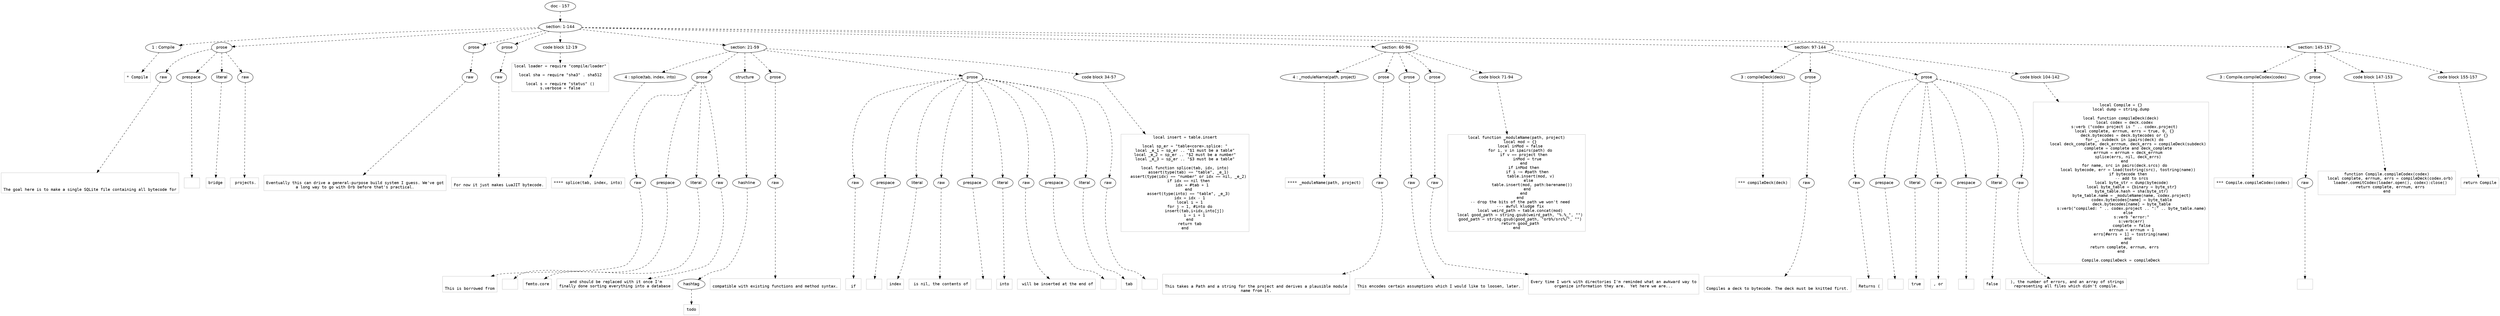 digraph lpegNode {

node [fontname=Helvetica]
edge [style=dashed]

doc_0 [label="doc - 157"]


doc_0 -> { section_1}
{rank=same; section_1}

section_1 [label="section: 1-144"]


// END RANK doc_0

section_1 -> { header_2 prose_3 prose_4 prose_5 codeblock_6 section_7 section_8 section_9 section_10}
{rank=same; header_2 prose_3 prose_4 prose_5 codeblock_6 section_7 section_8 section_9 section_10}

header_2 [label="1 : Compile"]

prose_3 [label="prose"]

prose_4 [label="prose"]

prose_5 [label="prose"]

codeblock_6 [label="code block 12-19"]

section_7 [label="section: 21-59"]

section_8 [label="section: 60-96"]

section_9 [label="section: 97-144"]

section_10 [label="section: 145-157"]


// END RANK section_1

header_2 -> leaf_11
leaf_11  [color=Gray,shape=rectangle,fontname=Inconsolata,label="* Compile"]
// END RANK header_2

prose_3 -> { raw_12 prespace_13 literal_14 raw_15}
{rank=same; raw_12 prespace_13 literal_14 raw_15}

raw_12 [label="raw"]

prespace_13 [label="prespace"]

literal_14 [label="literal"]

raw_15 [label="raw"]


// END RANK prose_3

raw_12 -> leaf_16
leaf_16  [color=Gray,shape=rectangle,fontname=Inconsolata,label="


The goal here is to make a single SQLite file containing all bytecode for"]
// END RANK raw_12

prespace_13 -> leaf_17
leaf_17  [color=Gray,shape=rectangle,fontname=Inconsolata,label=""]
// END RANK prespace_13

literal_14 -> leaf_18
leaf_18  [color=Gray,shape=rectangle,fontname=Inconsolata,label="bridge"]
// END RANK literal_14

raw_15 -> leaf_19
leaf_19  [color=Gray,shape=rectangle,fontname=Inconsolata,label=" projects.
"]
// END RANK raw_15

prose_4 -> { raw_20}
{rank=same; raw_20}

raw_20 [label="raw"]


// END RANK prose_4

raw_20 -> leaf_21
leaf_21  [color=Gray,shape=rectangle,fontname=Inconsolata,label="
Eventually this can drive a general-purpose build system I guess. We've got
a long way to go with Orb before that's practical.
"]
// END RANK raw_20

prose_5 -> { raw_22}
{rank=same; raw_22}

raw_22 [label="raw"]


// END RANK prose_5

raw_22 -> leaf_23
leaf_23  [color=Gray,shape=rectangle,fontname=Inconsolata,label="
For now it just makes LuaJIT bytecode.
"]
// END RANK raw_22

codeblock_6 -> leaf_24
leaf_24  [color=Gray,shape=rectangle,fontname=Inconsolata,label="local loader = require \"compile/loader\"

local sha = require \"sha3\" . sha512

local s = require \"status\" ()
s.verbose = false"]
// END RANK codeblock_6

section_7 -> { header_25 prose_26 structure_27 prose_28 prose_29 codeblock_30}
{rank=same; header_25 prose_26 structure_27 prose_28 prose_29 codeblock_30}

header_25 [label="4 : splice(tab, index, into)"]

prose_26 [label="prose"]

structure_27 [label="structure"]

prose_28 [label="prose"]

prose_29 [label="prose"]

codeblock_30 [label="code block 34-57"]


// END RANK section_7

header_25 -> leaf_31
leaf_31  [color=Gray,shape=rectangle,fontname=Inconsolata,label="**** splice(tab, index, into)"]
// END RANK header_25

prose_26 -> { raw_32 prespace_33 literal_34 raw_35}
{rank=same; raw_32 prespace_33 literal_34 raw_35}

raw_32 [label="raw"]

prespace_33 [label="prespace"]

literal_34 [label="literal"]

raw_35 [label="raw"]


// END RANK prose_26

raw_32 -> leaf_36
leaf_36  [color=Gray,shape=rectangle,fontname=Inconsolata,label="

This is borrowed from"]
// END RANK raw_32

prespace_33 -> leaf_37
leaf_37  [color=Gray,shape=rectangle,fontname=Inconsolata,label=" "]
// END RANK prespace_33

literal_34 -> leaf_38
leaf_38  [color=Gray,shape=rectangle,fontname=Inconsolata,label="femto.core"]
// END RANK literal_34

raw_35 -> leaf_39
leaf_39  [color=Gray,shape=rectangle,fontname=Inconsolata,label=" and should be replaced with it once I'm
finally done sorting everything into a database
"]
// END RANK raw_35

structure_27 -> { hashline_40}
{rank=same; hashline_40}

hashline_40 [label="hashline"]


// END RANK structure_27

hashline_40 -> { hashtag_41}
{rank=same; hashtag_41}

hashtag_41 [label="hashtag"]


// END RANK hashline_40

hashtag_41 -> leaf_42
leaf_42  [color=Gray,shape=rectangle,fontname=Inconsolata,label="todo"]
// END RANK hashtag_41

prose_28 -> { raw_43}
{rank=same; raw_43}

raw_43 [label="raw"]


// END RANK prose_28

raw_43 -> leaf_44
leaf_44  [color=Gray,shape=rectangle,fontname=Inconsolata,label="
compatible with existing functions and method syntax.
"]
// END RANK raw_43

prose_29 -> { raw_45 prespace_46 literal_47 raw_48 prespace_49 literal_50 raw_51 prespace_52 literal_53 raw_54}
{rank=same; raw_45 prespace_46 literal_47 raw_48 prespace_49 literal_50 raw_51 prespace_52 literal_53 raw_54}

raw_45 [label="raw"]

prespace_46 [label="prespace"]

literal_47 [label="literal"]

raw_48 [label="raw"]

prespace_49 [label="prespace"]

literal_50 [label="literal"]

raw_51 [label="raw"]

prespace_52 [label="prespace"]

literal_53 [label="literal"]

raw_54 [label="raw"]


// END RANK prose_29

raw_45 -> leaf_55
leaf_55  [color=Gray,shape=rectangle,fontname=Inconsolata,label="
if"]
// END RANK raw_45

prespace_46 -> leaf_56
leaf_56  [color=Gray,shape=rectangle,fontname=Inconsolata,label=" "]
// END RANK prespace_46

literal_47 -> leaf_57
leaf_57  [color=Gray,shape=rectangle,fontname=Inconsolata,label="index"]
// END RANK literal_47

raw_48 -> leaf_58
leaf_58  [color=Gray,shape=rectangle,fontname=Inconsolata,label=" is nil, the contents of"]
// END RANK raw_48

prespace_49 -> leaf_59
leaf_59  [color=Gray,shape=rectangle,fontname=Inconsolata,label=" "]
// END RANK prespace_49

literal_50 -> leaf_60
leaf_60  [color=Gray,shape=rectangle,fontname=Inconsolata,label="into"]
// END RANK literal_50

raw_51 -> leaf_61
leaf_61  [color=Gray,shape=rectangle,fontname=Inconsolata,label=" will be inserted at the end of"]
// END RANK raw_51

prespace_52 -> leaf_62
leaf_62  [color=Gray,shape=rectangle,fontname=Inconsolata,label=""]
// END RANK prespace_52

literal_53 -> leaf_63
leaf_63  [color=Gray,shape=rectangle,fontname=Inconsolata,label="tab"]
// END RANK literal_53

raw_54 -> leaf_64
leaf_64  [color=Gray,shape=rectangle,fontname=Inconsolata,label="
"]
// END RANK raw_54

codeblock_30 -> leaf_65
leaf_65  [color=Gray,shape=rectangle,fontname=Inconsolata,label="local insert = table.insert

local sp_er = \"table<core>.splice: \"
local _e_1 = sp_er .. \"$1 must be a table\"
local _e_2 = sp_er .. \"$2 must be a number\"
local _e_3 = sp_er .. \"$3 must be a table\"

local function splice(tab, idx, into)
   assert(type(tab) == \"table\", _e_1)
   assert(type(idx) == \"number\" or idx == nil, _e_2)
   if idx == nil then
      idx = #tab + 1
   end
   assert(type(into) == \"table\", _e_3)
    idx = idx - 1
    local i = 1
    for j = 1, #into do
        insert(tab,i+idx,into[j])
        i = i + 1
    end
    return tab
end"]
// END RANK codeblock_30

section_8 -> { header_66 prose_67 prose_68 prose_69 codeblock_70}
{rank=same; header_66 prose_67 prose_68 prose_69 codeblock_70}

header_66 [label="4 : _moduleName(path, project)"]

prose_67 [label="prose"]

prose_68 [label="prose"]

prose_69 [label="prose"]

codeblock_70 [label="code block 71-94"]


// END RANK section_8

header_66 -> leaf_71
leaf_71  [color=Gray,shape=rectangle,fontname=Inconsolata,label="**** _moduleName(path, project)"]
// END RANK header_66

prose_67 -> { raw_72}
{rank=same; raw_72}

raw_72 [label="raw"]


// END RANK prose_67

raw_72 -> leaf_73
leaf_73  [color=Gray,shape=rectangle,fontname=Inconsolata,label="

This takes a Path and a string for the project and derives a plausible module
name from it.
"]
// END RANK raw_72

prose_68 -> { raw_74}
{rank=same; raw_74}

raw_74 [label="raw"]


// END RANK prose_68

raw_74 -> leaf_75
leaf_75  [color=Gray,shape=rectangle,fontname=Inconsolata,label="
This encodes certain assumptions which I would like to loosen, later.
"]
// END RANK raw_74

prose_69 -> { raw_76}
{rank=same; raw_76}

raw_76 [label="raw"]


// END RANK prose_69

raw_76 -> leaf_77
leaf_77  [color=Gray,shape=rectangle,fontname=Inconsolata,label="
Every time I work with directories I'm reminded what an awkward way to
organize information they are.  Yet here we are...

"]
// END RANK raw_76

codeblock_70 -> leaf_78
leaf_78  [color=Gray,shape=rectangle,fontname=Inconsolata,label="local function _moduleName(path, project)
   local mod = {}
   local inMod = false
   for i, v in ipairs(path) do
      if v == project then
         inMod = true
      end
      if inMod then
         if i ~= #path then
            table.insert(mod, v)
          else
             table.insert(mod, path:barename())
         end
      end
   end
   -- drop the bits of the path we won't need
   --- awful kludge fix
   local weird_path = table.concat(mod)
   local good_path = string.gsub(weird_path, \"%.%_\", \"\")
   good_path = string.gsub(good_path, \"orb%/src%/\", \"\")
   return good_path
end"]
// END RANK codeblock_70

section_9 -> { header_79 prose_80 prose_81 codeblock_82}
{rank=same; header_79 prose_80 prose_81 codeblock_82}

header_79 [label="3 : compileDeck(deck)"]

prose_80 [label="prose"]

prose_81 [label="prose"]

codeblock_82 [label="code block 104-142"]


// END RANK section_9

header_79 -> leaf_83
leaf_83  [color=Gray,shape=rectangle,fontname=Inconsolata,label="*** compileDeck(deck)"]
// END RANK header_79

prose_80 -> { raw_84}
{rank=same; raw_84}

raw_84 [label="raw"]


// END RANK prose_80

raw_84 -> leaf_85
leaf_85  [color=Gray,shape=rectangle,fontname=Inconsolata,label="

Compiles a deck to bytecode. The deck must be knitted first.
"]
// END RANK raw_84

prose_81 -> { raw_86 prespace_87 literal_88 raw_89 prespace_90 literal_91 raw_92}
{rank=same; raw_86 prespace_87 literal_88 raw_89 prespace_90 literal_91 raw_92}

raw_86 [label="raw"]

prespace_87 [label="prespace"]

literal_88 [label="literal"]

raw_89 [label="raw"]

prespace_90 [label="prespace"]

literal_91 [label="literal"]

raw_92 [label="raw"]


// END RANK prose_81

raw_86 -> leaf_93
leaf_93  [color=Gray,shape=rectangle,fontname=Inconsolata,label="
Returns ("]
// END RANK raw_86

prespace_87 -> leaf_94
leaf_94  [color=Gray,shape=rectangle,fontname=Inconsolata,label=" "]
// END RANK prespace_87

literal_88 -> leaf_95
leaf_95  [color=Gray,shape=rectangle,fontname=Inconsolata,label="true"]
// END RANK literal_88

raw_89 -> leaf_96
leaf_96  [color=Gray,shape=rectangle,fontname=Inconsolata,label=", or"]
// END RANK raw_89

prespace_90 -> leaf_97
leaf_97  [color=Gray,shape=rectangle,fontname=Inconsolata,label=" "]
// END RANK prespace_90

literal_91 -> leaf_98
leaf_98  [color=Gray,shape=rectangle,fontname=Inconsolata,label="false"]
// END RANK literal_91

raw_92 -> leaf_99
leaf_99  [color=Gray,shape=rectangle,fontname=Inconsolata,label=" ), the number of errors, and an array of strings
representing all files which didn't compile.
"]
// END RANK raw_92

codeblock_82 -> leaf_100
leaf_100  [color=Gray,shape=rectangle,fontname=Inconsolata,label="local Compile = {}
local dump = string.dump

local function compileDeck(deck)
   local codex = deck.codex
   s:verb (\"codex project is \" .. codex.project)
   local complete, errnum, errs = true, 0, {}
   deck.bytecodes = deck.bytecodes or {}
   for _, subdeck in ipairs(deck) do
      local deck_complete, deck_errnum, deck_errs = compileDeck(subdeck)
      complete = complete and deck_complete
      errnum = errnum + deck_errnum
      splice(errs, nil, deck_errs)
   end
   for name, src in pairs(deck.srcs) do
      local bytecode, err = load(tostring(src), tostring(name))
      if bytecode then
         -- add to srcs
         local byte_str = dump(bytecode)
         local byte_table = {binary = byte_str}
         byte_table.hash = sha(byte_str)
         byte_table.name = _moduleName(name, codex.project)
         codex.bytecodes[name] = byte_table
         deck.bytecodes[name] = byte_table
         s:verb(\"compiled: \" .. codex.project .. \":\" .. byte_table.name)
      else
         s:verb \"error:\"
         s:verb(err)
         complete = false
         errnum = errnum + 1
         errs[#errs + 1] = tostring(name)
      end
   end
   return complete, errnum, errs
end

Compile.compileDeck = compileDeck"]
// END RANK codeblock_82

section_10 -> { header_101 prose_102 codeblock_103 codeblock_104}
{rank=same; header_101 prose_102 codeblock_103 codeblock_104}

header_101 [label="3 : Compile.compileCodex(codex)"]

prose_102 [label="prose"]

codeblock_103 [label="code block 147-153"]

codeblock_104 [label="code block 155-157"]


// END RANK section_10

header_101 -> leaf_105
leaf_105  [color=Gray,shape=rectangle,fontname=Inconsolata,label="*** Compile.compileCodex(codex)"]
// END RANK header_101

prose_102 -> { raw_106}
{rank=same; raw_106}

raw_106 [label="raw"]


// END RANK prose_102

raw_106 -> leaf_107
leaf_107  [color=Gray,shape=rectangle,fontname=Inconsolata,label="
"]
// END RANK raw_106

codeblock_103 -> leaf_108
leaf_108  [color=Gray,shape=rectangle,fontname=Inconsolata,label="function Compile.compileCodex(codex)
   local complete, errnum, errs = compileDeck(codex.orb)
   loader.commitCodex(loader.open(), codex):close()
   return complete, errnum, errs
end"]
// END RANK codeblock_103

codeblock_104 -> leaf_109
leaf_109  [color=Gray,shape=rectangle,fontname=Inconsolata,label="return Compile"]
// END RANK codeblock_104


}
